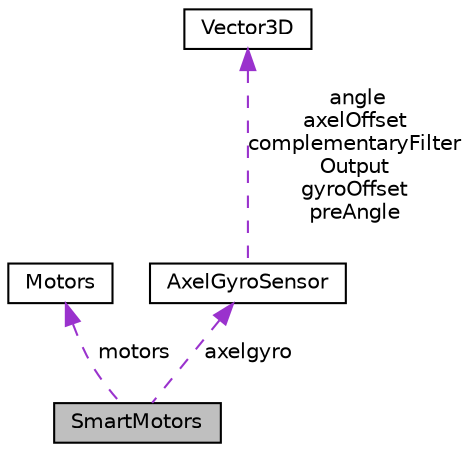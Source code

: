digraph "SmartMotors"
{
 // LATEX_PDF_SIZE
  edge [fontname="Helvetica",fontsize="10",labelfontname="Helvetica",labelfontsize="10"];
  node [fontname="Helvetica",fontsize="10",shape=record];
  Node1 [label="SmartMotors",height=0.2,width=0.4,color="black", fillcolor="grey75", style="filled", fontcolor="black",tooltip="Smart motors is abstract representation of motors monitored via control engineer."];
  Node2 -> Node1 [dir="back",color="darkorchid3",fontsize="10",style="dashed",label=" motors" ,fontname="Helvetica"];
  Node2 [label="Motors",height=0.2,width=0.4,color="black", fillcolor="white", style="filled",URL="$classMotors.html",tooltip="This class is aimed to control motors, nothing more."];
  Node3 -> Node1 [dir="back",color="darkorchid3",fontsize="10",style="dashed",label=" axelgyro" ,fontname="Helvetica"];
  Node3 [label="AxelGyroSensor",height=0.2,width=0.4,color="black", fillcolor="white", style="filled",URL="$classAxelGyroSensor.html",tooltip="It's used to control the Accelerometer and the Gyroscope of the robot."];
  Node4 -> Node3 [dir="back",color="darkorchid3",fontsize="10",style="dashed",label=" angle\naxelOffset\ncomplementaryFilter\lOutput\ngyroOffset\npreAngle" ,fontname="Helvetica"];
  Node4 [label="Vector3D",height=0.2,width=0.4,color="black", fillcolor="white", style="filled",URL="$classVector3D.html",tooltip="3D Vector with x, y and z coordinates"];
}
